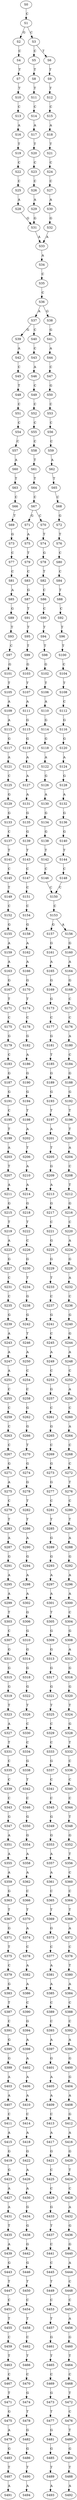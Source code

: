 strict digraph  {
	S0 -> S1 [ label = C ];
	S1 -> S2 [ label = G ];
	S1 -> S3 [ label = C ];
	S2 -> S4 [ label = C ];
	S3 -> S5 [ label = C ];
	S3 -> S6 [ label = T ];
	S4 -> S7 [ label = T ];
	S5 -> S8 [ label = T ];
	S6 -> S9 [ label = T ];
	S7 -> S10 [ label = T ];
	S8 -> S11 [ label = T ];
	S9 -> S12 [ label = T ];
	S10 -> S13 [ label = C ];
	S11 -> S14 [ label = C ];
	S12 -> S15 [ label = C ];
	S13 -> S16 [ label = A ];
	S14 -> S17 [ label = A ];
	S15 -> S18 [ label = A ];
	S16 -> S19 [ label = T ];
	S17 -> S20 [ label = T ];
	S18 -> S21 [ label = T ];
	S19 -> S22 [ label = C ];
	S20 -> S23 [ label = C ];
	S21 -> S24 [ label = C ];
	S22 -> S25 [ label = C ];
	S23 -> S26 [ label = C ];
	S24 -> S27 [ label = C ];
	S25 -> S28 [ label = A ];
	S26 -> S29 [ label = A ];
	S27 -> S30 [ label = A ];
	S28 -> S31 [ label = G ];
	S29 -> S31 [ label = G ];
	S30 -> S32 [ label = G ];
	S31 -> S33 [ label = A ];
	S32 -> S33 [ label = A ];
	S33 -> S34 [ label = A ];
	S34 -> S35 [ label = C ];
	S35 -> S36 [ label = C ];
	S36 -> S37 [ label = A ];
	S36 -> S38 [ label = G ];
	S37 -> S39 [ label = G ];
	S37 -> S40 [ label = C ];
	S38 -> S41 [ label = G ];
	S39 -> S42 [ label = A ];
	S40 -> S43 [ label = C ];
	S41 -> S44 [ label = A ];
	S42 -> S45 [ label = C ];
	S43 -> S46 [ label = A ];
	S44 -> S47 [ label = C ];
	S45 -> S48 [ label = T ];
	S46 -> S49 [ label = C ];
	S47 -> S50 [ label = G ];
	S48 -> S51 [ label = C ];
	S49 -> S52 [ label = C ];
	S50 -> S53 [ label = C ];
	S51 -> S54 [ label = C ];
	S52 -> S55 [ label = C ];
	S53 -> S56 [ label = C ];
	S54 -> S57 [ label = C ];
	S55 -> S58 [ label = C ];
	S56 -> S59 [ label = C ];
	S57 -> S60 [ label = A ];
	S58 -> S61 [ label = T ];
	S59 -> S62 [ label = A ];
	S60 -> S63 [ label = T ];
	S61 -> S64 [ label = T ];
	S62 -> S65 [ label = T ];
	S63 -> S66 [ label = C ];
	S64 -> S67 [ label = C ];
	S65 -> S68 [ label = C ];
	S66 -> S69 [ label = T ];
	S67 -> S70 [ label = C ];
	S67 -> S71 [ label = G ];
	S68 -> S72 [ label = G ];
	S69 -> S73 [ label = G ];
	S70 -> S74 [ label = T ];
	S71 -> S75 [ label = A ];
	S72 -> S76 [ label = T ];
	S73 -> S77 [ label = C ];
	S74 -> S78 [ label = G ];
	S75 -> S79 [ label = T ];
	S76 -> S80 [ label = C ];
	S77 -> S81 [ label = C ];
	S78 -> S82 [ label = T ];
	S79 -> S83 [ label = C ];
	S80 -> S84 [ label = C ];
	S81 -> S85 [ label = A ];
	S82 -> S86 [ label = C ];
	S83 -> S87 [ label = G ];
	S84 -> S88 [ label = T ];
	S85 -> S89 [ label = G ];
	S86 -> S90 [ label = C ];
	S87 -> S91 [ label = T ];
	S88 -> S92 [ label = C ];
	S89 -> S93 [ label = T ];
	S90 -> S94 [ label = T ];
	S91 -> S95 [ label = T ];
	S92 -> S96 [ label = T ];
	S93 -> S97 [ label = C ];
	S94 -> S98 [ label = T ];
	S95 -> S99 [ label = T ];
	S96 -> S100 [ label = T ];
	S97 -> S101 [ label = G ];
	S98 -> S102 [ label = G ];
	S99 -> S103 [ label = G ];
	S100 -> S104 [ label = C ];
	S101 -> S105 [ label = T ];
	S102 -> S106 [ label = T ];
	S103 -> S107 [ label = T ];
	S104 -> S108 [ label = T ];
	S105 -> S109 [ label = A ];
	S106 -> S110 [ label = A ];
	S107 -> S111 [ label = A ];
	S108 -> S112 [ label = C ];
	S109 -> S113 [ label = A ];
	S110 -> S114 [ label = G ];
	S111 -> S115 [ label = G ];
	S112 -> S116 [ label = G ];
	S113 -> S117 [ label = G ];
	S114 -> S118 [ label = G ];
	S115 -> S119 [ label = G ];
	S116 -> S120 [ label = G ];
	S117 -> S121 [ label = A ];
	S118 -> S122 [ label = A ];
	S119 -> S123 [ label = A ];
	S120 -> S124 [ label = A ];
	S121 -> S125 [ label = C ];
	S122 -> S126 [ label = G ];
	S123 -> S127 [ label = A ];
	S124 -> S128 [ label = G ];
	S125 -> S129 [ label = G ];
	S126 -> S130 [ label = A ];
	S127 -> S131 [ label = A ];
	S128 -> S132 [ label = A ];
	S129 -> S133 [ label = G ];
	S130 -> S134 [ label = G ];
	S131 -> S135 [ label = G ];
	S132 -> S136 [ label = G ];
	S133 -> S137 [ label = C ];
	S134 -> S138 [ label = G ];
	S135 -> S139 [ label = G ];
	S136 -> S140 [ label = G ];
	S137 -> S141 [ label = T ];
	S138 -> S142 [ label = T ];
	S139 -> S143 [ label = T ];
	S140 -> S144 [ label = T ];
	S141 -> S145 [ label = C ];
	S142 -> S146 [ label = C ];
	S143 -> S147 [ label = C ];
	S144 -> S148 [ label = C ];
	S145 -> S149 [ label = T ];
	S146 -> S150 [ label = C ];
	S147 -> S151 [ label = C ];
	S148 -> S150 [ label = C ];
	S149 -> S152 [ label = C ];
	S150 -> S153 [ label = C ];
	S151 -> S154 [ label = C ];
	S152 -> S155 [ label = G ];
	S153 -> S156 [ label = A ];
	S153 -> S157 [ label = G ];
	S154 -> S158 [ label = G ];
	S155 -> S159 [ label = A ];
	S156 -> S160 [ label = G ];
	S157 -> S161 [ label = G ];
	S158 -> S162 [ label = A ];
	S159 -> S163 [ label = A ];
	S160 -> S164 [ label = A ];
	S161 -> S165 [ label = A ];
	S162 -> S166 [ label = A ];
	S163 -> S167 [ label = G ];
	S164 -> S168 [ label = G ];
	S165 -> S169 [ label = G ];
	S166 -> S170 [ label = G ];
	S167 -> S171 [ label = T ];
	S168 -> S172 [ label = C ];
	S169 -> S173 [ label = G ];
	S170 -> S174 [ label = T ];
	S171 -> S175 [ label = C ];
	S172 -> S176 [ label = C ];
	S173 -> S177 [ label = C ];
	S174 -> S178 [ label = C ];
	S175 -> S179 [ label = G ];
	S176 -> S180 [ label = A ];
	S177 -> S181 [ label = G ];
	S178 -> S182 [ label = G ];
	S179 -> S183 [ label = C ];
	S180 -> S184 [ label = C ];
	S181 -> S185 [ label = T ];
	S182 -> S186 [ label = A ];
	S183 -> S187 [ label = G ];
	S184 -> S188 [ label = G ];
	S185 -> S189 [ label = G ];
	S186 -> S190 [ label = G ];
	S187 -> S191 [ label = G ];
	S188 -> S192 [ label = G ];
	S189 -> S193 [ label = G ];
	S190 -> S194 [ label = G ];
	S191 -> S195 [ label = C ];
	S192 -> S196 [ label = T ];
	S193 -> S197 [ label = T ];
	S194 -> S198 [ label = T ];
	S195 -> S199 [ label = T ];
	S196 -> S200 [ label = T ];
	S197 -> S201 [ label = A ];
	S198 -> S202 [ label = A ];
	S199 -> S203 [ label = A ];
	S200 -> S204 [ label = A ];
	S201 -> S205 [ label = T ];
	S202 -> S206 [ label = T ];
	S203 -> S207 [ label = T ];
	S204 -> S208 [ label = C ];
	S205 -> S209 [ label = G ];
	S206 -> S210 [ label = A ];
	S207 -> S211 [ label = A ];
	S208 -> S212 [ label = T ];
	S209 -> S213 [ label = A ];
	S210 -> S214 [ label = A ];
	S211 -> S215 [ label = G ];
	S212 -> S216 [ label = G ];
	S213 -> S217 [ label = G ];
	S214 -> S218 [ label = G ];
	S215 -> S219 [ label = T ];
	S216 -> S220 [ label = C ];
	S217 -> S221 [ label = C ];
	S218 -> S222 [ label = T ];
	S219 -> S223 [ label = A ];
	S220 -> S224 [ label = A ];
	S221 -> S225 [ label = G ];
	S222 -> S226 [ label = C ];
	S223 -> S227 [ label = G ];
	S224 -> S228 [ label = G ];
	S225 -> S229 [ label = G ];
	S226 -> S230 [ label = G ];
	S227 -> S231 [ label = C ];
	S228 -> S232 [ label = A ];
	S229 -> S233 [ label = T ];
	S230 -> S234 [ label = T ];
	S231 -> S235 [ label = C ];
	S232 -> S236 [ label = C ];
	S233 -> S237 [ label = C ];
	S234 -> S238 [ label = G ];
	S235 -> S239 [ label = G ];
	S236 -> S240 [ label = G ];
	S237 -> S241 [ label = G ];
	S238 -> S242 [ label = G ];
	S239 -> S243 [ label = A ];
	S240 -> S244 [ label = G ];
	S241 -> S245 [ label = C ];
	S242 -> S246 [ label = T ];
	S243 -> S247 [ label = A ];
	S244 -> S248 [ label = A ];
	S245 -> S249 [ label = A ];
	S246 -> S250 [ label = A ];
	S247 -> S251 [ label = A ];
	S248 -> S252 [ label = C ];
	S249 -> S253 [ label = C ];
	S250 -> S254 [ label = C ];
	S251 -> S255 [ label = C ];
	S252 -> S256 [ label = A ];
	S253 -> S257 [ label = G ];
	S254 -> S258 [ label = C ];
	S255 -> S259 [ label = C ];
	S256 -> S260 [ label = C ];
	S257 -> S261 [ label = C ];
	S258 -> S262 [ label = G ];
	S259 -> S263 [ label = C ];
	S260 -> S264 [ label = A ];
	S261 -> S265 [ label = G ];
	S262 -> S266 [ label = G ];
	S263 -> S267 [ label = C ];
	S264 -> S268 [ label = C ];
	S265 -> S269 [ label = C ];
	S266 -> S270 [ label = T ];
	S267 -> S271 [ label = G ];
	S268 -> S272 [ label = C ];
	S269 -> S273 [ label = G ];
	S270 -> S274 [ label = G ];
	S271 -> S275 [ label = A ];
	S272 -> S276 [ label = T ];
	S273 -> S277 [ label = G ];
	S274 -> S278 [ label = G ];
	S275 -> S279 [ label = C ];
	S276 -> S280 [ label = C ];
	S277 -> S281 [ label = C ];
	S278 -> S282 [ label = T ];
	S279 -> S283 [ label = T ];
	S280 -> S284 [ label = T ];
	S281 -> S285 [ label = T ];
	S282 -> S286 [ label = T ];
	S283 -> S287 [ label = A ];
	S284 -> S288 [ label = A ];
	S285 -> S289 [ label = G ];
	S286 -> S290 [ label = A ];
	S287 -> S291 [ label = G ];
	S288 -> S292 [ label = G ];
	S289 -> S293 [ label = G ];
	S290 -> S294 [ label = G ];
	S291 -> S295 [ label = A ];
	S292 -> S296 [ label = A ];
	S293 -> S297 [ label = A ];
	S294 -> S298 [ label = A ];
	S295 -> S299 [ label = A ];
	S296 -> S300 [ label = A ];
	S297 -> S301 [ label = A ];
	S298 -> S302 [ label = A ];
	S299 -> S303 [ label = T ];
	S300 -> S304 [ label = C ];
	S301 -> S305 [ label = T ];
	S302 -> S306 [ label = G ];
	S303 -> S307 [ label = C ];
	S304 -> S308 [ label = G ];
	S305 -> S309 [ label = G ];
	S306 -> S310 [ label = G ];
	S307 -> S311 [ label = G ];
	S308 -> S312 [ label = A ];
	S309 -> S313 [ label = G ];
	S310 -> S314 [ label = G ];
	S311 -> S315 [ label = G ];
	S312 -> S316 [ label = G ];
	S313 -> S317 [ label = G ];
	S314 -> S318 [ label = G ];
	S315 -> S319 [ label = G ];
	S316 -> S320 [ label = G ];
	S317 -> S321 [ label = G ];
	S318 -> S322 [ label = G ];
	S319 -> S323 [ label = T ];
	S320 -> S324 [ label = T ];
	S321 -> S325 [ label = T ];
	S322 -> S326 [ label = T ];
	S323 -> S327 [ label = A ];
	S324 -> S328 [ label = G ];
	S325 -> S329 [ label = C ];
	S326 -> S330 [ label = C ];
	S327 -> S331 [ label = T ];
	S328 -> S332 [ label = T ];
	S329 -> S333 [ label = C ];
	S330 -> S334 [ label = C ];
	S331 -> S335 [ label = C ];
	S332 -> S336 [ label = C ];
	S333 -> S337 [ label = G ];
	S334 -> S338 [ label = G ];
	S335 -> S339 [ label = C ];
	S336 -> S340 [ label = C ];
	S337 -> S341 [ label = C ];
	S338 -> S342 [ label = T ];
	S339 -> S343 [ label = C ];
	S340 -> S344 [ label = C ];
	S341 -> S345 [ label = C ];
	S342 -> S346 [ label = C ];
	S343 -> S347 [ label = G ];
	S344 -> S348 [ label = T ];
	S345 -> S349 [ label = G ];
	S346 -> S350 [ label = G ];
	S347 -> S351 [ label = A ];
	S348 -> S352 [ label = G ];
	S349 -> S353 [ label = G ];
	S350 -> S354 [ label = G ];
	S351 -> S355 [ label = A ];
	S352 -> S356 [ label = T ];
	S353 -> S357 [ label = A ];
	S354 -> S358 [ label = A ];
	S355 -> S359 [ label = A ];
	S356 -> S360 [ label = C ];
	S357 -> S361 [ label = A ];
	S358 -> S362 [ label = A ];
	S359 -> S363 [ label = G ];
	S360 -> S364 [ label = C ];
	S361 -> S365 [ label = C ];
	S362 -> S366 [ label = C ];
	S363 -> S367 [ label = T ];
	S364 -> S368 [ label = T ];
	S365 -> S369 [ label = T ];
	S366 -> S370 [ label = T ];
	S367 -> S371 [ label = G ];
	S368 -> S372 [ label = A ];
	S369 -> S373 [ label = G ];
	S370 -> S374 [ label = A ];
	S371 -> S375 [ label = T ];
	S372 -> S376 [ label = C ];
	S373 -> S377 [ label = C ];
	S374 -> S378 [ label = C ];
	S375 -> S379 [ label = C ];
	S376 -> S380 [ label = T ];
	S377 -> S381 [ label = A ];
	S378 -> S382 [ label = A ];
	S379 -> S383 [ label = G ];
	S380 -> S384 [ label = A ];
	S381 -> S385 [ label = A ];
	S382 -> S386 [ label = A ];
	S383 -> S387 [ label = T ];
	S384 -> S388 [ label = C ];
	S385 -> S389 [ label = C ];
	S386 -> S390 [ label = C ];
	S387 -> S391 [ label = C ];
	S388 -> S392 [ label = C ];
	S389 -> S393 [ label = C ];
	S390 -> S394 [ label = G ];
	S391 -> S395 [ label = G ];
	S392 -> S396 [ label = A ];
	S393 -> S397 [ label = A ];
	S394 -> S398 [ label = A ];
	S395 -> S399 [ label = G ];
	S396 -> S400 [ label = G ];
	S397 -> S401 [ label = G ];
	S398 -> S402 [ label = A ];
	S399 -> S403 [ label = A ];
	S400 -> S404 [ label = G ];
	S401 -> S405 [ label = A ];
	S402 -> S406 [ label = A ];
	S403 -> S407 [ label = A ];
	S404 -> S408 [ label = A ];
	S405 -> S409 [ label = A ];
	S406 -> S410 [ label = A ];
	S407 -> S411 [ label = C ];
	S408 -> S412 [ label = G ];
	S409 -> S413 [ label = C ];
	S410 -> S414 [ label = C ];
	S411 -> S415 [ label = A ];
	S412 -> S416 [ label = A ];
	S413 -> S417 [ label = A ];
	S414 -> S418 [ label = A ];
	S415 -> S419 [ label = G ];
	S416 -> S420 [ label = G ];
	S417 -> S421 [ label = G ];
	S418 -> S422 [ label = G ];
	S419 -> S423 [ label = G ];
	S420 -> S424 [ label = T ];
	S421 -> S425 [ label = C ];
	S422 -> S426 [ label = A ];
	S423 -> S427 [ label = A ];
	S424 -> S428 [ label = C ];
	S425 -> S429 [ label = C ];
	S426 -> S430 [ label = A ];
	S427 -> S431 [ label = A ];
	S428 -> S432 [ label = A ];
	S429 -> S433 [ label = G ];
	S430 -> S434 [ label = G ];
	S431 -> S435 [ label = T ];
	S432 -> S436 [ label = G ];
	S433 -> S437 [ label = T ];
	S434 -> S438 [ label = G ];
	S435 -> S439 [ label = A ];
	S436 -> S440 [ label = G ];
	S437 -> S441 [ label = C ];
	S438 -> S442 [ label = G ];
	S439 -> S443 [ label = G ];
	S440 -> S444 [ label = A ];
	S441 -> S445 [ label = C ];
	S442 -> S446 [ label = G ];
	S443 -> S447 [ label = T ];
	S444 -> S448 [ label = C ];
	S445 -> S449 [ label = T ];
	S446 -> S450 [ label = T ];
	S447 -> S451 [ label = C ];
	S448 -> S452 [ label = C ];
	S449 -> S453 [ label = C ];
	S450 -> S454 [ label = C ];
	S451 -> S455 [ label = T ];
	S452 -> S456 [ label = A ];
	S453 -> S457 [ label = T ];
	S454 -> S458 [ label = T ];
	S455 -> S459 [ label = C ];
	S456 -> S460 [ label = G ];
	S457 -> S461 [ label = G ];
	S458 -> S462 [ label = C ];
	S459 -> S463 [ label = T ];
	S460 -> S464 [ label = T ];
	S461 -> S465 [ label = T ];
	S462 -> S466 [ label = T ];
	S463 -> S467 [ label = C ];
	S464 -> S468 [ label = C ];
	S465 -> S469 [ label = C ];
	S466 -> S470 [ label = C ];
	S467 -> S471 [ label = T ];
	S468 -> S472 [ label = T ];
	S469 -> S473 [ label = G ];
	S470 -> S474 [ label = G ];
	S471 -> S475 [ label = G ];
	S472 -> S476 [ label = C ];
	S473 -> S477 [ label = T ];
	S474 -> S478 [ label = T ];
	S475 -> S479 [ label = A ];
	S476 -> S480 [ label = T ];
	S477 -> S481 [ label = G ];
	S478 -> S482 [ label = G ];
	S479 -> S483 [ label = G ];
	S480 -> S484 [ label = G ];
	S481 -> S485 [ label = G ];
	S482 -> S486 [ label = G ];
	S483 -> S487 [ label = T ];
	S484 -> S488 [ label = T ];
	S485 -> S489 [ label = T ];
	S486 -> S490 [ label = T ];
	S487 -> S491 [ label = A ];
	S488 -> S492 [ label = A ];
	S489 -> S493 [ label = A ];
	S490 -> S494 [ label = A ];
}
